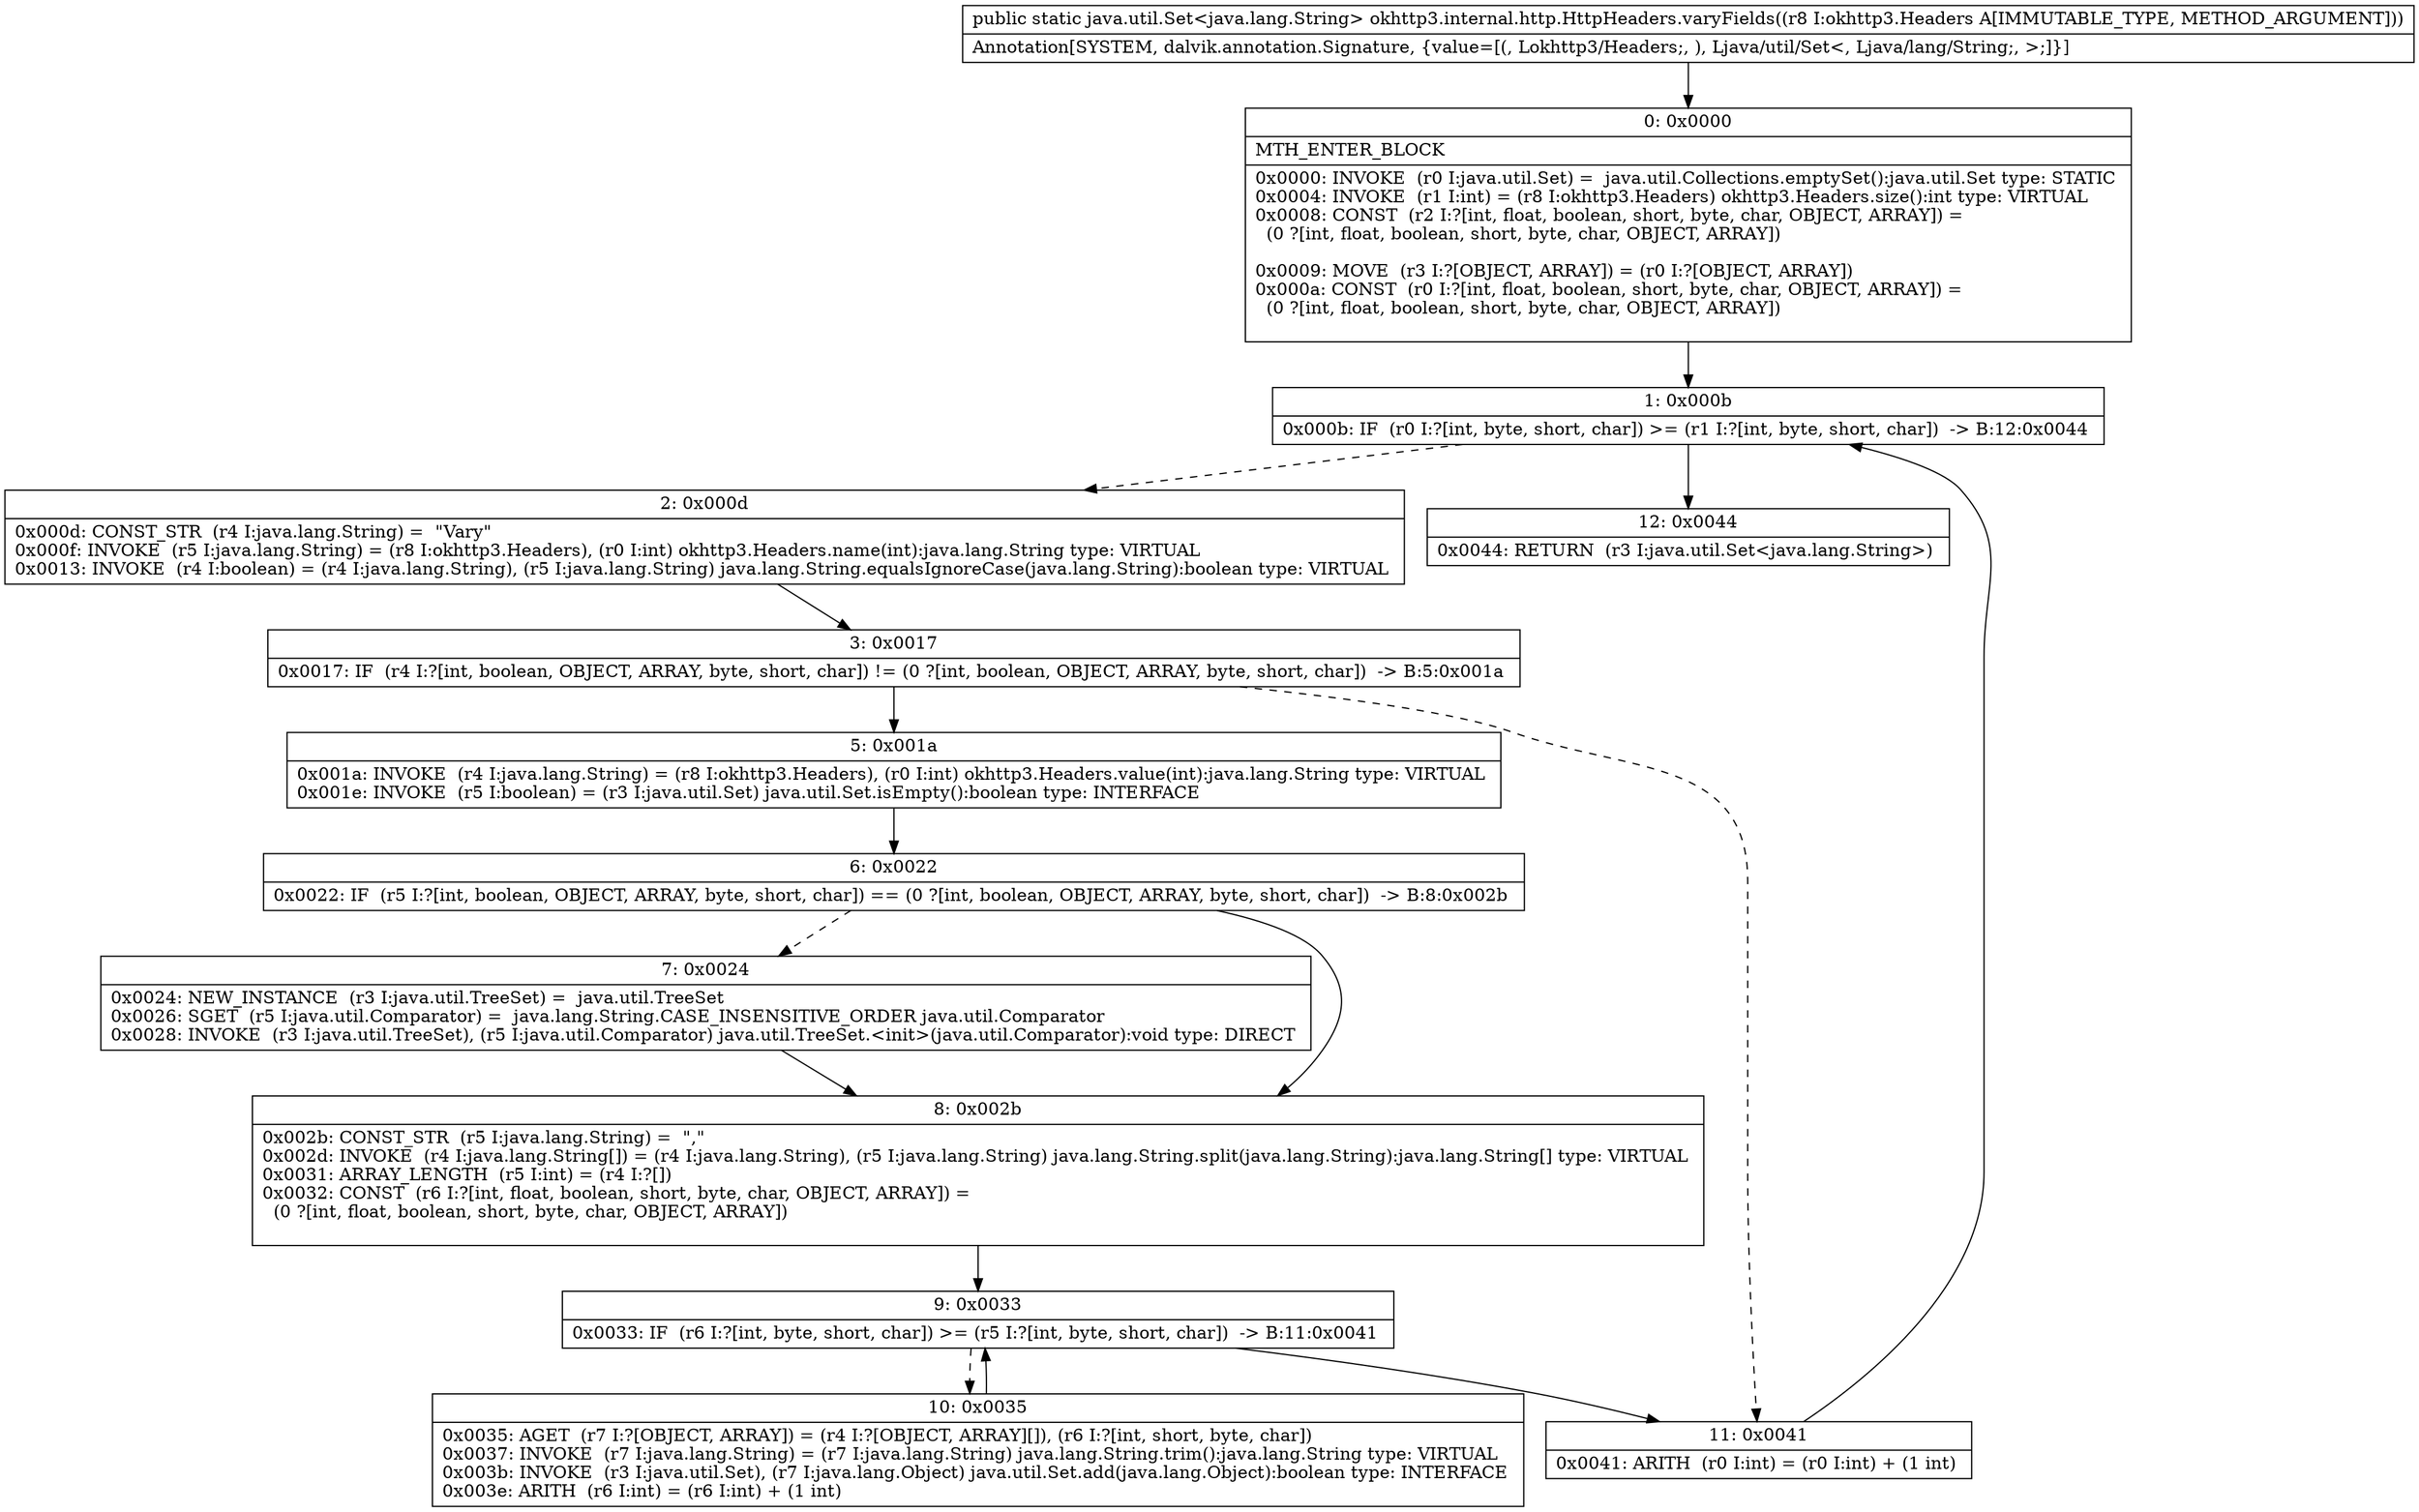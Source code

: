 digraph "CFG forokhttp3.internal.http.HttpHeaders.varyFields(Lokhttp3\/Headers;)Ljava\/util\/Set;" {
Node_0 [shape=record,label="{0\:\ 0x0000|MTH_ENTER_BLOCK\l|0x0000: INVOKE  (r0 I:java.util.Set) =  java.util.Collections.emptySet():java.util.Set type: STATIC \l0x0004: INVOKE  (r1 I:int) = (r8 I:okhttp3.Headers) okhttp3.Headers.size():int type: VIRTUAL \l0x0008: CONST  (r2 I:?[int, float, boolean, short, byte, char, OBJECT, ARRAY]) = \l  (0 ?[int, float, boolean, short, byte, char, OBJECT, ARRAY])\l \l0x0009: MOVE  (r3 I:?[OBJECT, ARRAY]) = (r0 I:?[OBJECT, ARRAY]) \l0x000a: CONST  (r0 I:?[int, float, boolean, short, byte, char, OBJECT, ARRAY]) = \l  (0 ?[int, float, boolean, short, byte, char, OBJECT, ARRAY])\l \l}"];
Node_1 [shape=record,label="{1\:\ 0x000b|0x000b: IF  (r0 I:?[int, byte, short, char]) \>= (r1 I:?[int, byte, short, char])  \-\> B:12:0x0044 \l}"];
Node_2 [shape=record,label="{2\:\ 0x000d|0x000d: CONST_STR  (r4 I:java.lang.String) =  \"Vary\" \l0x000f: INVOKE  (r5 I:java.lang.String) = (r8 I:okhttp3.Headers), (r0 I:int) okhttp3.Headers.name(int):java.lang.String type: VIRTUAL \l0x0013: INVOKE  (r4 I:boolean) = (r4 I:java.lang.String), (r5 I:java.lang.String) java.lang.String.equalsIgnoreCase(java.lang.String):boolean type: VIRTUAL \l}"];
Node_3 [shape=record,label="{3\:\ 0x0017|0x0017: IF  (r4 I:?[int, boolean, OBJECT, ARRAY, byte, short, char]) != (0 ?[int, boolean, OBJECT, ARRAY, byte, short, char])  \-\> B:5:0x001a \l}"];
Node_5 [shape=record,label="{5\:\ 0x001a|0x001a: INVOKE  (r4 I:java.lang.String) = (r8 I:okhttp3.Headers), (r0 I:int) okhttp3.Headers.value(int):java.lang.String type: VIRTUAL \l0x001e: INVOKE  (r5 I:boolean) = (r3 I:java.util.Set) java.util.Set.isEmpty():boolean type: INTERFACE \l}"];
Node_6 [shape=record,label="{6\:\ 0x0022|0x0022: IF  (r5 I:?[int, boolean, OBJECT, ARRAY, byte, short, char]) == (0 ?[int, boolean, OBJECT, ARRAY, byte, short, char])  \-\> B:8:0x002b \l}"];
Node_7 [shape=record,label="{7\:\ 0x0024|0x0024: NEW_INSTANCE  (r3 I:java.util.TreeSet) =  java.util.TreeSet \l0x0026: SGET  (r5 I:java.util.Comparator) =  java.lang.String.CASE_INSENSITIVE_ORDER java.util.Comparator \l0x0028: INVOKE  (r3 I:java.util.TreeSet), (r5 I:java.util.Comparator) java.util.TreeSet.\<init\>(java.util.Comparator):void type: DIRECT \l}"];
Node_8 [shape=record,label="{8\:\ 0x002b|0x002b: CONST_STR  (r5 I:java.lang.String) =  \",\" \l0x002d: INVOKE  (r4 I:java.lang.String[]) = (r4 I:java.lang.String), (r5 I:java.lang.String) java.lang.String.split(java.lang.String):java.lang.String[] type: VIRTUAL \l0x0031: ARRAY_LENGTH  (r5 I:int) = (r4 I:?[]) \l0x0032: CONST  (r6 I:?[int, float, boolean, short, byte, char, OBJECT, ARRAY]) = \l  (0 ?[int, float, boolean, short, byte, char, OBJECT, ARRAY])\l \l}"];
Node_9 [shape=record,label="{9\:\ 0x0033|0x0033: IF  (r6 I:?[int, byte, short, char]) \>= (r5 I:?[int, byte, short, char])  \-\> B:11:0x0041 \l}"];
Node_10 [shape=record,label="{10\:\ 0x0035|0x0035: AGET  (r7 I:?[OBJECT, ARRAY]) = (r4 I:?[OBJECT, ARRAY][]), (r6 I:?[int, short, byte, char]) \l0x0037: INVOKE  (r7 I:java.lang.String) = (r7 I:java.lang.String) java.lang.String.trim():java.lang.String type: VIRTUAL \l0x003b: INVOKE  (r3 I:java.util.Set), (r7 I:java.lang.Object) java.util.Set.add(java.lang.Object):boolean type: INTERFACE \l0x003e: ARITH  (r6 I:int) = (r6 I:int) + (1 int) \l}"];
Node_11 [shape=record,label="{11\:\ 0x0041|0x0041: ARITH  (r0 I:int) = (r0 I:int) + (1 int) \l}"];
Node_12 [shape=record,label="{12\:\ 0x0044|0x0044: RETURN  (r3 I:java.util.Set\<java.lang.String\>) \l}"];
MethodNode[shape=record,label="{public static java.util.Set\<java.lang.String\> okhttp3.internal.http.HttpHeaders.varyFields((r8 I:okhttp3.Headers A[IMMUTABLE_TYPE, METHOD_ARGUMENT]))  | Annotation[SYSTEM, dalvik.annotation.Signature, \{value=[(, Lokhttp3\/Headers;, ), Ljava\/util\/Set\<, Ljava\/lang\/String;, \>;]\}]\l}"];
MethodNode -> Node_0;
Node_0 -> Node_1;
Node_1 -> Node_2[style=dashed];
Node_1 -> Node_12;
Node_2 -> Node_3;
Node_3 -> Node_5;
Node_3 -> Node_11[style=dashed];
Node_5 -> Node_6;
Node_6 -> Node_7[style=dashed];
Node_6 -> Node_8;
Node_7 -> Node_8;
Node_8 -> Node_9;
Node_9 -> Node_10[style=dashed];
Node_9 -> Node_11;
Node_10 -> Node_9;
Node_11 -> Node_1;
}

